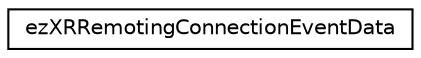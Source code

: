 digraph "Graphical Class Hierarchy"
{
 // LATEX_PDF_SIZE
  edge [fontname="Helvetica",fontsize="10",labelfontname="Helvetica",labelfontsize="10"];
  node [fontname="Helvetica",fontsize="10",shape=record];
  rankdir="LR";
  Node0 [label="ezXRRemotingConnectionEventData",height=0.2,width=0.4,color="black", fillcolor="white", style="filled",URL="$dd/da4/structez_x_r_remoting_connection_event_data.htm",tooltip=" "];
}
